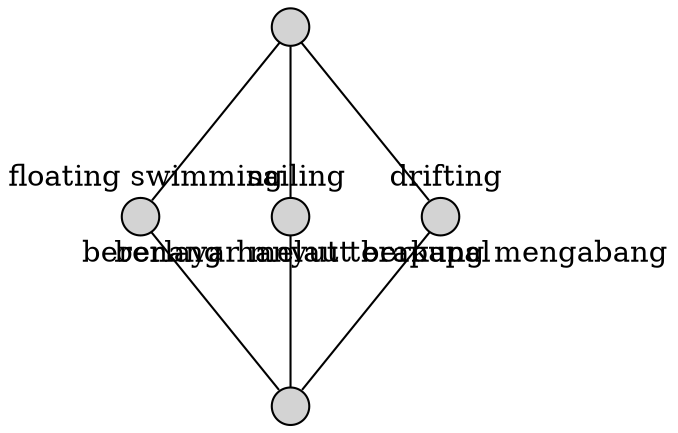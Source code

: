 // <Lattice object of 3 atoms 5 concepts 3 coatoms at 0x1c1bff3a3c8>
digraph Lattice {
	node [label="" shape=circle style=filled width=.25]
	edge [dir=none labeldistance=1.5 minlen=2]
	c0
	c1
	c1 -> c1 [color=transparent headlabel=berenang labelangle=270]
	c1 -> c1 [color=transparent labelangle=90 taillabel="floating swimming"]
	c1 -> c0
	c2
	c2 -> c2 [color=transparent headlabel="berlayar melaut berkapal" labelangle=270]
	c2 -> c2 [color=transparent labelangle=90 taillabel=sailing]
	c2 -> c0
	c3
	c3 -> c3 [color=transparent headlabel="hanyut terapung mengabang" labelangle=270]
	c3 -> c3 [color=transparent labelangle=90 taillabel=drifting]
	c3 -> c0
	c4
	c4 -> c1
	c4 -> c2
	c4 -> c3
}
